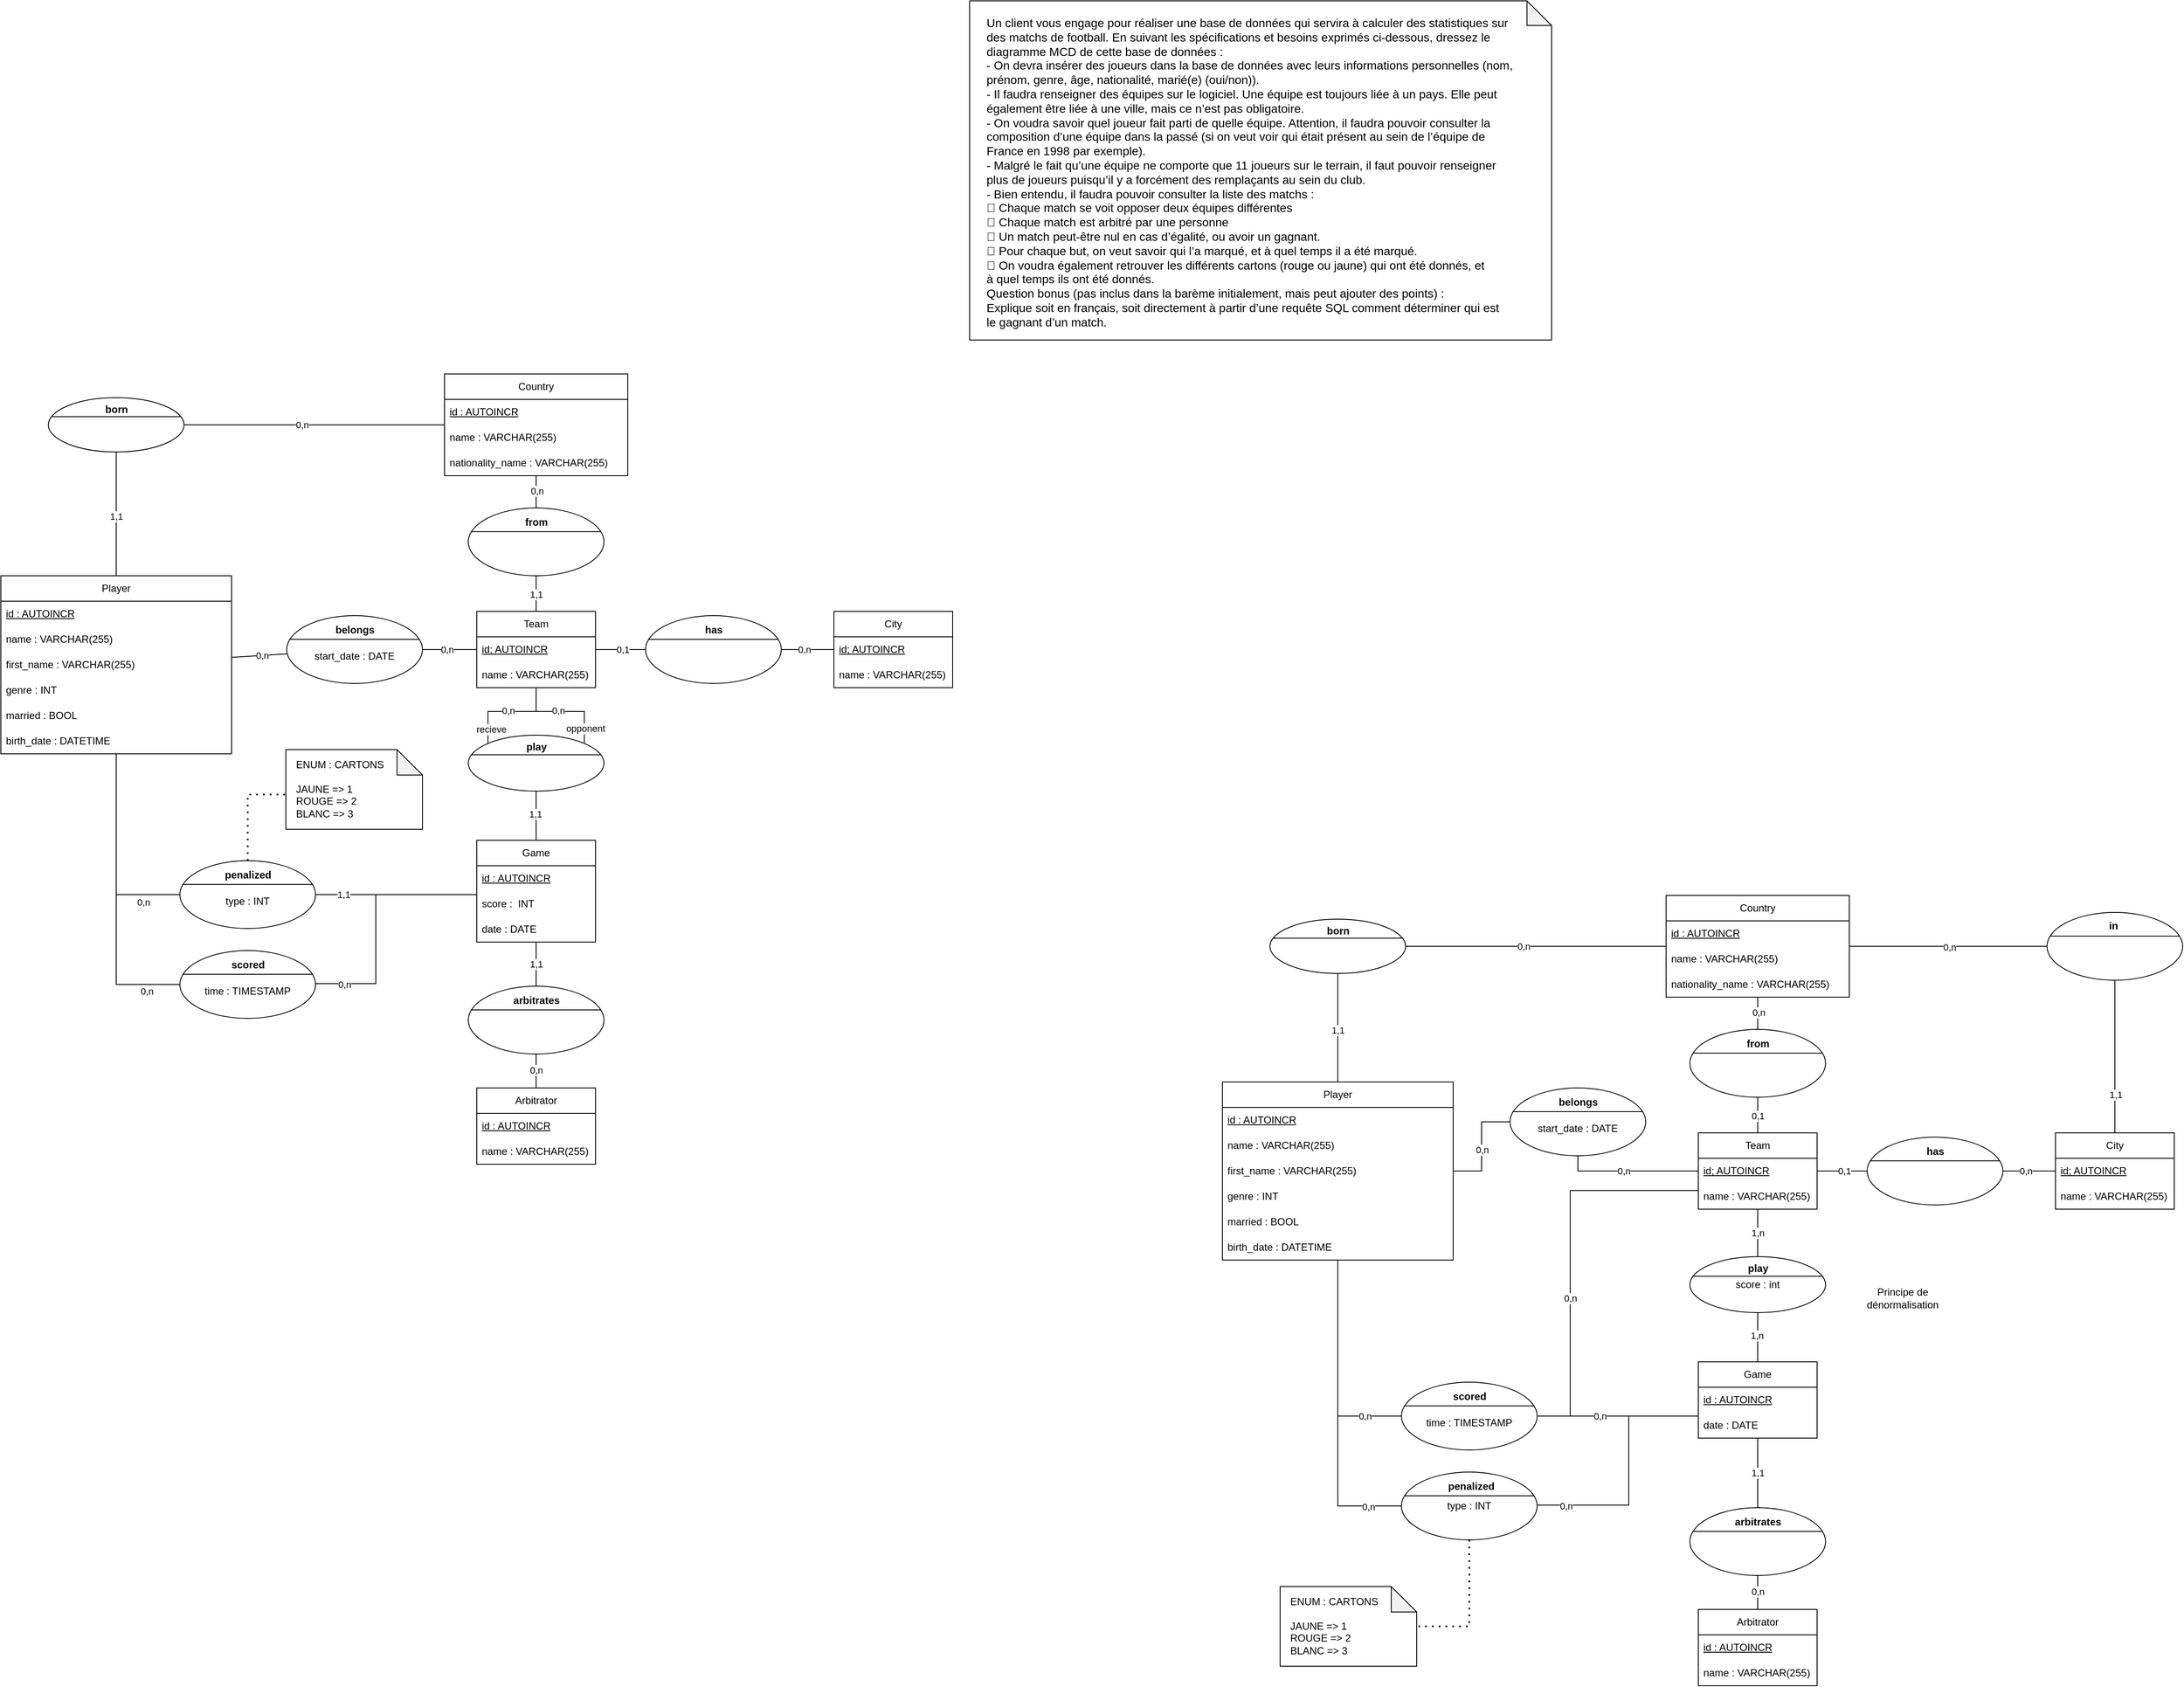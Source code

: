 <mxfile version="23.1.7" type="github">
  <diagram name="Page-1" id="UKLv3boV3TVgQGzxHPeJ">
    <mxGraphModel dx="1393" dy="2183" grid="0" gridSize="10" guides="1" tooltips="1" connect="1" arrows="1" fold="1" page="0" pageScale="1" pageWidth="850" pageHeight="1100" math="0" shadow="0">
      <root>
        <mxCell id="0" />
        <mxCell id="1" parent="0" />
        <mxCell id="VcvPzuCNeLOe_9MtLZWD-4" value="Player" style="swimlane;fontStyle=0;childLayout=stackLayout;horizontal=1;startSize=30;horizontalStack=0;resizeParent=1;resizeParentMax=0;resizeLast=0;collapsible=1;marginBottom=0;whiteSpace=wrap;html=1;" vertex="1" parent="1">
          <mxGeometry x="444" y="-177" width="272" height="210" as="geometry" />
        </mxCell>
        <mxCell id="VcvPzuCNeLOe_9MtLZWD-5" value="&lt;u&gt;id : AUTOINCR&lt;/u&gt;" style="text;strokeColor=none;fillColor=none;align=left;verticalAlign=middle;spacingLeft=4;spacingRight=4;overflow=hidden;points=[[0,0.5],[1,0.5]];portConstraint=eastwest;rotatable=0;whiteSpace=wrap;html=1;" vertex="1" parent="VcvPzuCNeLOe_9MtLZWD-4">
          <mxGeometry y="30" width="272" height="30" as="geometry" />
        </mxCell>
        <mxCell id="VcvPzuCNeLOe_9MtLZWD-7" value="name : VARCHAR(255)" style="text;strokeColor=none;fillColor=none;align=left;verticalAlign=middle;spacingLeft=4;spacingRight=4;overflow=hidden;points=[[0,0.5],[1,0.5]];portConstraint=eastwest;rotatable=0;whiteSpace=wrap;html=1;" vertex="1" parent="VcvPzuCNeLOe_9MtLZWD-4">
          <mxGeometry y="60" width="272" height="30" as="geometry" />
        </mxCell>
        <mxCell id="VcvPzuCNeLOe_9MtLZWD-8" value="first_name : VARCHAR(255)" style="text;strokeColor=none;fillColor=none;align=left;verticalAlign=middle;spacingLeft=4;spacingRight=4;overflow=hidden;points=[[0,0.5],[1,0.5]];portConstraint=eastwest;rotatable=0;whiteSpace=wrap;html=1;" vertex="1" parent="VcvPzuCNeLOe_9MtLZWD-4">
          <mxGeometry y="90" width="272" height="30" as="geometry" />
        </mxCell>
        <mxCell id="VcvPzuCNeLOe_9MtLZWD-9" value="genre : INT" style="text;strokeColor=none;fillColor=none;align=left;verticalAlign=middle;spacingLeft=4;spacingRight=4;overflow=hidden;points=[[0,0.5],[1,0.5]];portConstraint=eastwest;rotatable=0;whiteSpace=wrap;html=1;" vertex="1" parent="VcvPzuCNeLOe_9MtLZWD-4">
          <mxGeometry y="120" width="272" height="30" as="geometry" />
        </mxCell>
        <mxCell id="VcvPzuCNeLOe_9MtLZWD-18" value="married : BOOL" style="text;strokeColor=none;fillColor=none;align=left;verticalAlign=middle;spacingLeft=4;spacingRight=4;overflow=hidden;points=[[0,0.5],[1,0.5]];portConstraint=eastwest;rotatable=0;whiteSpace=wrap;html=1;" vertex="1" parent="VcvPzuCNeLOe_9MtLZWD-4">
          <mxGeometry y="150" width="272" height="30" as="geometry" />
        </mxCell>
        <mxCell id="VcvPzuCNeLOe_9MtLZWD-124" value="birth_date : DATETIME" style="text;strokeColor=none;fillColor=none;align=left;verticalAlign=middle;spacingLeft=4;spacingRight=4;overflow=hidden;points=[[0,0.5],[1,0.5]];portConstraint=eastwest;rotatable=0;whiteSpace=wrap;html=1;" vertex="1" parent="VcvPzuCNeLOe_9MtLZWD-4">
          <mxGeometry y="180" width="272" height="30" as="geometry" />
        </mxCell>
        <mxCell id="VcvPzuCNeLOe_9MtLZWD-19" value="Country" style="swimlane;fontStyle=0;childLayout=stackLayout;horizontal=1;startSize=30;horizontalStack=0;resizeParent=1;resizeParentMax=0;resizeLast=0;collapsible=1;marginBottom=0;whiteSpace=wrap;html=1;" vertex="1" parent="1">
          <mxGeometry x="967" y="-415" width="216" height="120" as="geometry" />
        </mxCell>
        <mxCell id="VcvPzuCNeLOe_9MtLZWD-20" value="&lt;u&gt;id : AUTOINCR&lt;/u&gt;" style="text;strokeColor=none;fillColor=none;align=left;verticalAlign=middle;spacingLeft=4;spacingRight=4;overflow=hidden;points=[[0,0.5],[1,0.5]];portConstraint=eastwest;rotatable=0;whiteSpace=wrap;html=1;" vertex="1" parent="VcvPzuCNeLOe_9MtLZWD-19">
          <mxGeometry y="30" width="216" height="30" as="geometry" />
        </mxCell>
        <mxCell id="VcvPzuCNeLOe_9MtLZWD-21" value="name : VARCHAR(255)" style="text;strokeColor=none;fillColor=none;align=left;verticalAlign=middle;spacingLeft=4;spacingRight=4;overflow=hidden;points=[[0,0.5],[1,0.5]];portConstraint=eastwest;rotatable=0;whiteSpace=wrap;html=1;" vertex="1" parent="VcvPzuCNeLOe_9MtLZWD-19">
          <mxGeometry y="60" width="216" height="30" as="geometry" />
        </mxCell>
        <mxCell id="VcvPzuCNeLOe_9MtLZWD-23" value="nationality_name : VARCHAR(255)" style="text;strokeColor=none;fillColor=none;align=left;verticalAlign=middle;spacingLeft=4;spacingRight=4;overflow=hidden;points=[[0,0.5],[1,0.5]];portConstraint=eastwest;rotatable=0;whiteSpace=wrap;html=1;" vertex="1" parent="VcvPzuCNeLOe_9MtLZWD-19">
          <mxGeometry y="90" width="216" height="30" as="geometry" />
        </mxCell>
        <mxCell id="VcvPzuCNeLOe_9MtLZWD-24" value="Team" style="swimlane;fontStyle=0;childLayout=stackLayout;horizontal=1;startSize=30;horizontalStack=0;resizeParent=1;resizeParentMax=0;resizeLast=0;collapsible=1;marginBottom=0;whiteSpace=wrap;html=1;" vertex="1" parent="1">
          <mxGeometry x="1005" y="-135" width="140" height="90" as="geometry" />
        </mxCell>
        <mxCell id="VcvPzuCNeLOe_9MtLZWD-25" value="&lt;u&gt;id; AUTOINCR&lt;/u&gt;" style="text;strokeColor=none;fillColor=none;align=left;verticalAlign=middle;spacingLeft=4;spacingRight=4;overflow=hidden;points=[[0,0.5],[1,0.5]];portConstraint=eastwest;rotatable=0;whiteSpace=wrap;html=1;" vertex="1" parent="VcvPzuCNeLOe_9MtLZWD-24">
          <mxGeometry y="30" width="140" height="30" as="geometry" />
        </mxCell>
        <mxCell id="VcvPzuCNeLOe_9MtLZWD-26" value="name : VARCHAR(255)" style="text;strokeColor=none;fillColor=none;align=left;verticalAlign=middle;spacingLeft=4;spacingRight=4;overflow=hidden;points=[[0,0.5],[1,0.5]];portConstraint=eastwest;rotatable=0;whiteSpace=wrap;html=1;" vertex="1" parent="VcvPzuCNeLOe_9MtLZWD-24">
          <mxGeometry y="60" width="140" height="30" as="geometry" />
        </mxCell>
        <mxCell id="VcvPzuCNeLOe_9MtLZWD-28" value="City" style="swimlane;fontStyle=0;childLayout=stackLayout;horizontal=1;startSize=30;horizontalStack=0;resizeParent=1;resizeParentMax=0;resizeLast=0;collapsible=1;marginBottom=0;whiteSpace=wrap;html=1;" vertex="1" parent="1">
          <mxGeometry x="1426" y="-135" width="140" height="90" as="geometry" />
        </mxCell>
        <mxCell id="VcvPzuCNeLOe_9MtLZWD-29" value="&lt;u&gt;id; AUTOINCR&lt;/u&gt;" style="text;strokeColor=none;fillColor=none;align=left;verticalAlign=middle;spacingLeft=4;spacingRight=4;overflow=hidden;points=[[0,0.5],[1,0.5]];portConstraint=eastwest;rotatable=0;whiteSpace=wrap;html=1;" vertex="1" parent="VcvPzuCNeLOe_9MtLZWD-28">
          <mxGeometry y="30" width="140" height="30" as="geometry" />
        </mxCell>
        <mxCell id="VcvPzuCNeLOe_9MtLZWD-30" value="name : VARCHAR(255)" style="text;strokeColor=none;fillColor=none;align=left;verticalAlign=middle;spacingLeft=4;spacingRight=4;overflow=hidden;points=[[0,0.5],[1,0.5]];portConstraint=eastwest;rotatable=0;whiteSpace=wrap;html=1;" vertex="1" parent="VcvPzuCNeLOe_9MtLZWD-28">
          <mxGeometry y="60" width="140" height="30" as="geometry" />
        </mxCell>
        <mxCell id="VcvPzuCNeLOe_9MtLZWD-31" value="Game" style="swimlane;fontStyle=0;childLayout=stackLayout;horizontal=1;startSize=30;horizontalStack=0;resizeParent=1;resizeParentMax=0;resizeLast=0;collapsible=1;marginBottom=0;whiteSpace=wrap;html=1;" vertex="1" parent="1">
          <mxGeometry x="1005" y="135" width="140" height="120" as="geometry" />
        </mxCell>
        <mxCell id="VcvPzuCNeLOe_9MtLZWD-32" value="&lt;u&gt;id : AUTOINCR&lt;/u&gt;" style="text;strokeColor=none;fillColor=none;align=left;verticalAlign=middle;spacingLeft=4;spacingRight=4;overflow=hidden;points=[[0,0.5],[1,0.5]];portConstraint=eastwest;rotatable=0;whiteSpace=wrap;html=1;" vertex="1" parent="VcvPzuCNeLOe_9MtLZWD-31">
          <mxGeometry y="30" width="140" height="30" as="geometry" />
        </mxCell>
        <mxCell id="VcvPzuCNeLOe_9MtLZWD-33" value="score :&amp;nbsp; INT" style="text;strokeColor=none;fillColor=none;align=left;verticalAlign=middle;spacingLeft=4;spacingRight=4;overflow=hidden;points=[[0,0.5],[1,0.5]];portConstraint=eastwest;rotatable=0;whiteSpace=wrap;html=1;" vertex="1" parent="VcvPzuCNeLOe_9MtLZWD-31">
          <mxGeometry y="60" width="140" height="30" as="geometry" />
        </mxCell>
        <mxCell id="VcvPzuCNeLOe_9MtLZWD-111" value="date : DATE" style="text;strokeColor=none;fillColor=none;align=left;verticalAlign=middle;spacingLeft=4;spacingRight=4;overflow=hidden;points=[[0,0.5],[1,0.5]];portConstraint=eastwest;rotatable=0;whiteSpace=wrap;html=1;" vertex="1" parent="VcvPzuCNeLOe_9MtLZWD-31">
          <mxGeometry y="90" width="140" height="30" as="geometry" />
        </mxCell>
        <mxCell id="VcvPzuCNeLOe_9MtLZWD-35" value="Arbitrator" style="swimlane;fontStyle=0;childLayout=stackLayout;horizontal=1;startSize=30;horizontalStack=0;resizeParent=1;resizeParentMax=0;resizeLast=0;collapsible=1;marginBottom=0;whiteSpace=wrap;html=1;" vertex="1" parent="1">
          <mxGeometry x="1005" y="427" width="140" height="90" as="geometry" />
        </mxCell>
        <mxCell id="VcvPzuCNeLOe_9MtLZWD-36" value="&lt;u&gt;id : AUTOINCR&lt;/u&gt;" style="text;strokeColor=none;fillColor=none;align=left;verticalAlign=middle;spacingLeft=4;spacingRight=4;overflow=hidden;points=[[0,0.5],[1,0.5]];portConstraint=eastwest;rotatable=0;whiteSpace=wrap;html=1;" vertex="1" parent="VcvPzuCNeLOe_9MtLZWD-35">
          <mxGeometry y="30" width="140" height="30" as="geometry" />
        </mxCell>
        <mxCell id="VcvPzuCNeLOe_9MtLZWD-37" value="name : VARCHAR(255)" style="text;strokeColor=none;fillColor=none;align=left;verticalAlign=middle;spacingLeft=4;spacingRight=4;overflow=hidden;points=[[0,0.5],[1,0.5]];portConstraint=eastwest;rotatable=0;whiteSpace=wrap;html=1;" vertex="1" parent="VcvPzuCNeLOe_9MtLZWD-35">
          <mxGeometry y="60" width="140" height="30" as="geometry" />
        </mxCell>
        <mxCell id="VcvPzuCNeLOe_9MtLZWD-40" value="&lt;br&gt;type : INT" style="html=1;shape=mxgraph.sysml.useCaseExtPt;whiteSpace=wrap;align=center;" vertex="1" parent="1">
          <mxGeometry x="655" y="159" width="160" height="80" as="geometry" />
        </mxCell>
        <mxCell id="VcvPzuCNeLOe_9MtLZWD-41" value="penalized" style="resizable=0;html=1;verticalAlign=middle;align=center;labelBackgroundColor=none;fontStyle=1;" connectable="0" vertex="1" parent="VcvPzuCNeLOe_9MtLZWD-40">
          <mxGeometry x="80" y="17" as="geometry" />
        </mxCell>
        <mxCell id="VcvPzuCNeLOe_9MtLZWD-42" value="" style="html=1;shape=mxgraph.sysml.useCaseExtPt;whiteSpace=wrap;align=center;" vertex="1" parent="1">
          <mxGeometry x="500" y="-387" width="160" height="64" as="geometry" />
        </mxCell>
        <mxCell id="VcvPzuCNeLOe_9MtLZWD-43" value="born" style="resizable=0;html=1;verticalAlign=middle;align=center;labelBackgroundColor=none;fontStyle=1;" connectable="0" vertex="1" parent="VcvPzuCNeLOe_9MtLZWD-42">
          <mxGeometry x="80" y="13.6" as="geometry" />
        </mxCell>
        <mxCell id="VcvPzuCNeLOe_9MtLZWD-44" value="" style="endArrow=none;html=1;rounded=0;" edge="1" parent="1" source="VcvPzuCNeLOe_9MtLZWD-4" target="VcvPzuCNeLOe_9MtLZWD-42">
          <mxGeometry width="50" height="50" relative="1" as="geometry">
            <mxPoint x="546" y="-234" as="sourcePoint" />
            <mxPoint x="596" y="-284" as="targetPoint" />
          </mxGeometry>
        </mxCell>
        <mxCell id="VcvPzuCNeLOe_9MtLZWD-46" value="1,1" style="edgeLabel;html=1;align=center;verticalAlign=middle;resizable=0;points=[];" vertex="1" connectable="0" parent="VcvPzuCNeLOe_9MtLZWD-44">
          <mxGeometry x="-0.038" relative="1" as="geometry">
            <mxPoint as="offset" />
          </mxGeometry>
        </mxCell>
        <mxCell id="VcvPzuCNeLOe_9MtLZWD-45" value="" style="endArrow=none;html=1;rounded=0;" edge="1" parent="1" source="VcvPzuCNeLOe_9MtLZWD-42" target="VcvPzuCNeLOe_9MtLZWD-19">
          <mxGeometry width="50" height="50" relative="1" as="geometry">
            <mxPoint x="702" y="-300" as="sourcePoint" />
            <mxPoint x="907" y="-355" as="targetPoint" />
          </mxGeometry>
        </mxCell>
        <mxCell id="VcvPzuCNeLOe_9MtLZWD-47" value="0,n" style="edgeLabel;html=1;align=center;verticalAlign=middle;resizable=0;points=[];" vertex="1" connectable="0" parent="VcvPzuCNeLOe_9MtLZWD-45">
          <mxGeometry x="-0.098" relative="1" as="geometry">
            <mxPoint as="offset" />
          </mxGeometry>
        </mxCell>
        <mxCell id="VcvPzuCNeLOe_9MtLZWD-48" value="" style="endArrow=none;html=1;rounded=0;" edge="1" parent="1" source="VcvPzuCNeLOe_9MtLZWD-49" target="VcvPzuCNeLOe_9MtLZWD-4">
          <mxGeometry width="50" height="50" relative="1" as="geometry">
            <mxPoint x="844" y="-193" as="sourcePoint" />
            <mxPoint x="894" y="-243" as="targetPoint" />
          </mxGeometry>
        </mxCell>
        <mxCell id="VcvPzuCNeLOe_9MtLZWD-52" value="0,n" style="edgeLabel;html=1;align=center;verticalAlign=middle;resizable=0;points=[];" vertex="1" connectable="0" parent="VcvPzuCNeLOe_9MtLZWD-48">
          <mxGeometry x="-0.092" y="1" relative="1" as="geometry">
            <mxPoint y="-1" as="offset" />
          </mxGeometry>
        </mxCell>
        <mxCell id="VcvPzuCNeLOe_9MtLZWD-49" value="&lt;br&gt;start_date : DATE" style="html=1;shape=mxgraph.sysml.useCaseExtPt;whiteSpace=wrap;align=center;" vertex="1" parent="1">
          <mxGeometry x="781" y="-130" width="160" height="80" as="geometry" />
        </mxCell>
        <mxCell id="VcvPzuCNeLOe_9MtLZWD-50" value="belongs" style="resizable=0;html=1;verticalAlign=middle;align=center;labelBackgroundColor=none;fontStyle=1;" connectable="0" vertex="1" parent="VcvPzuCNeLOe_9MtLZWD-49">
          <mxGeometry x="80" y="17" as="geometry" />
        </mxCell>
        <mxCell id="VcvPzuCNeLOe_9MtLZWD-51" value="" style="endArrow=none;html=1;rounded=0;" edge="1" parent="1" source="VcvPzuCNeLOe_9MtLZWD-25" target="VcvPzuCNeLOe_9MtLZWD-49">
          <mxGeometry width="50" height="50" relative="1" as="geometry">
            <mxPoint x="864" y="26" as="sourcePoint" />
            <mxPoint x="914" y="-24" as="targetPoint" />
          </mxGeometry>
        </mxCell>
        <mxCell id="VcvPzuCNeLOe_9MtLZWD-53" value="0,n" style="edgeLabel;html=1;align=center;verticalAlign=middle;resizable=0;points=[];" vertex="1" connectable="0" parent="VcvPzuCNeLOe_9MtLZWD-51">
          <mxGeometry x="0.098" y="-2" relative="1" as="geometry">
            <mxPoint y="2" as="offset" />
          </mxGeometry>
        </mxCell>
        <mxCell id="VcvPzuCNeLOe_9MtLZWD-54" value="&lt;div&gt;&lt;br/&gt;&lt;/div&gt;" style="html=1;shape=mxgraph.sysml.useCaseExtPt;whiteSpace=wrap;align=center;" vertex="1" parent="1">
          <mxGeometry x="995" y="-257" width="160" height="80" as="geometry" />
        </mxCell>
        <mxCell id="VcvPzuCNeLOe_9MtLZWD-55" value="from" style="resizable=0;html=1;verticalAlign=middle;align=center;labelBackgroundColor=none;fontStyle=1;" connectable="0" vertex="1" parent="VcvPzuCNeLOe_9MtLZWD-54">
          <mxGeometry x="80" y="17" as="geometry" />
        </mxCell>
        <mxCell id="VcvPzuCNeLOe_9MtLZWD-56" value="" style="endArrow=none;html=1;rounded=0;" edge="1" parent="1" source="VcvPzuCNeLOe_9MtLZWD-54" target="VcvPzuCNeLOe_9MtLZWD-19">
          <mxGeometry width="50" height="50" relative="1" as="geometry">
            <mxPoint x="851" y="-212" as="sourcePoint" />
            <mxPoint x="901" y="-262" as="targetPoint" />
          </mxGeometry>
        </mxCell>
        <mxCell id="VcvPzuCNeLOe_9MtLZWD-57" value="0,n" style="edgeLabel;html=1;align=center;verticalAlign=middle;resizable=0;points=[];" vertex="1" connectable="0" parent="VcvPzuCNeLOe_9MtLZWD-56">
          <mxGeometry x="0.085" y="-1" relative="1" as="geometry">
            <mxPoint as="offset" />
          </mxGeometry>
        </mxCell>
        <mxCell id="VcvPzuCNeLOe_9MtLZWD-58" value="" style="endArrow=none;html=1;rounded=0;" edge="1" parent="1" source="VcvPzuCNeLOe_9MtLZWD-24" target="VcvPzuCNeLOe_9MtLZWD-54">
          <mxGeometry width="50" height="50" relative="1" as="geometry">
            <mxPoint x="895" y="-157" as="sourcePoint" />
            <mxPoint x="945" y="-207" as="targetPoint" />
          </mxGeometry>
        </mxCell>
        <mxCell id="VcvPzuCNeLOe_9MtLZWD-59" value="1,1" style="edgeLabel;html=1;align=center;verticalAlign=middle;resizable=0;points=[];" vertex="1" connectable="0" parent="VcvPzuCNeLOe_9MtLZWD-58">
          <mxGeometry x="-0.016" relative="1" as="geometry">
            <mxPoint as="offset" />
          </mxGeometry>
        </mxCell>
        <mxCell id="VcvPzuCNeLOe_9MtLZWD-60" value="" style="endArrow=none;html=1;rounded=0;" edge="1" parent="1" source="VcvPzuCNeLOe_9MtLZWD-24" target="VcvPzuCNeLOe_9MtLZWD-62">
          <mxGeometry width="50" height="50" relative="1" as="geometry">
            <mxPoint x="1196" y="-76" as="sourcePoint" />
            <mxPoint x="1232" y="-90" as="targetPoint" />
          </mxGeometry>
        </mxCell>
        <mxCell id="VcvPzuCNeLOe_9MtLZWD-61" value="0,1" style="edgeLabel;html=1;align=center;verticalAlign=middle;resizable=0;points=[];" vertex="1" connectable="0" parent="VcvPzuCNeLOe_9MtLZWD-60">
          <mxGeometry x="0.067" relative="1" as="geometry">
            <mxPoint as="offset" />
          </mxGeometry>
        </mxCell>
        <mxCell id="VcvPzuCNeLOe_9MtLZWD-62" value="&lt;div&gt;&lt;br/&gt;&lt;/div&gt;" style="html=1;shape=mxgraph.sysml.useCaseExtPt;whiteSpace=wrap;align=center;" vertex="1" parent="1">
          <mxGeometry x="1204" y="-130" width="160" height="80" as="geometry" />
        </mxCell>
        <mxCell id="VcvPzuCNeLOe_9MtLZWD-63" value="has" style="resizable=0;html=1;verticalAlign=middle;align=center;labelBackgroundColor=none;fontStyle=1;" connectable="0" vertex="1" parent="VcvPzuCNeLOe_9MtLZWD-62">
          <mxGeometry x="80" y="17" as="geometry" />
        </mxCell>
        <mxCell id="VcvPzuCNeLOe_9MtLZWD-64" value="" style="endArrow=none;html=1;rounded=0;" edge="1" parent="1" source="VcvPzuCNeLOe_9MtLZWD-28" target="VcvPzuCNeLOe_9MtLZWD-62">
          <mxGeometry width="50" height="50" relative="1" as="geometry">
            <mxPoint x="1484" y="48" as="sourcePoint" />
            <mxPoint x="1534" y="-2" as="targetPoint" />
          </mxGeometry>
        </mxCell>
        <mxCell id="VcvPzuCNeLOe_9MtLZWD-65" value="0,n" style="edgeLabel;html=1;align=center;verticalAlign=middle;resizable=0;points=[];" vertex="1" connectable="0" parent="VcvPzuCNeLOe_9MtLZWD-64">
          <mxGeometry x="-0.131" y="1" relative="1" as="geometry">
            <mxPoint x="-8" y="-1" as="offset" />
          </mxGeometry>
        </mxCell>
        <mxCell id="VcvPzuCNeLOe_9MtLZWD-66" value="" style="html=1;shape=mxgraph.sysml.useCaseExtPt;whiteSpace=wrap;align=center;" vertex="1" parent="1">
          <mxGeometry x="995" y="11" width="160" height="66" as="geometry" />
        </mxCell>
        <mxCell id="VcvPzuCNeLOe_9MtLZWD-67" value="play" style="resizable=0;html=1;verticalAlign=middle;align=center;labelBackgroundColor=none;fontStyle=1;" connectable="0" vertex="1" parent="VcvPzuCNeLOe_9MtLZWD-66">
          <mxGeometry x="80" y="14.025" as="geometry" />
        </mxCell>
        <mxCell id="VcvPzuCNeLOe_9MtLZWD-88" value="" style="endArrow=none;html=1;rounded=0;" edge="1" parent="1" source="VcvPzuCNeLOe_9MtLZWD-31" target="VcvPzuCNeLOe_9MtLZWD-66">
          <mxGeometry width="50" height="50" relative="1" as="geometry">
            <mxPoint x="1018" y="196" as="sourcePoint" />
            <mxPoint x="1068" y="146" as="targetPoint" />
          </mxGeometry>
        </mxCell>
        <mxCell id="VcvPzuCNeLOe_9MtLZWD-89" value="1,1" style="edgeLabel;html=1;align=center;verticalAlign=middle;resizable=0;points=[];" vertex="1" connectable="0" parent="VcvPzuCNeLOe_9MtLZWD-88">
          <mxGeometry x="0.085" y="1" relative="1" as="geometry">
            <mxPoint as="offset" />
          </mxGeometry>
        </mxCell>
        <mxCell id="VcvPzuCNeLOe_9MtLZWD-90" value="" style="endArrow=none;html=1;rounded=0;exitX=0.145;exitY=0.145;exitDx=0;exitDy=0;exitPerimeter=0;edgeStyle=orthogonalEdgeStyle;" edge="1" parent="1" source="VcvPzuCNeLOe_9MtLZWD-66" target="VcvPzuCNeLOe_9MtLZWD-24">
          <mxGeometry width="50" height="50" relative="1" as="geometry">
            <mxPoint x="932" y="48" as="sourcePoint" />
            <mxPoint x="982" y="-2" as="targetPoint" />
          </mxGeometry>
        </mxCell>
        <mxCell id="VcvPzuCNeLOe_9MtLZWD-92" value="0,n" style="edgeLabel;html=1;align=center;verticalAlign=middle;resizable=0;points=[];" vertex="1" connectable="0" parent="VcvPzuCNeLOe_9MtLZWD-90">
          <mxGeometry x="-0.107" relative="1" as="geometry">
            <mxPoint x="7" y="-1" as="offset" />
          </mxGeometry>
        </mxCell>
        <mxCell id="VcvPzuCNeLOe_9MtLZWD-91" value="" style="endArrow=none;html=1;rounded=0;entryX=0.855;entryY=0.145;entryDx=0;entryDy=0;entryPerimeter=0;edgeStyle=orthogonalEdgeStyle;" edge="1" parent="1" source="VcvPzuCNeLOe_9MtLZWD-24" target="VcvPzuCNeLOe_9MtLZWD-66">
          <mxGeometry width="50" height="50" relative="1" as="geometry">
            <mxPoint x="1225" y="66" as="sourcePoint" />
            <mxPoint x="1275" y="16" as="targetPoint" />
          </mxGeometry>
        </mxCell>
        <mxCell id="VcvPzuCNeLOe_9MtLZWD-93" value="0,n" style="edgeLabel;html=1;align=center;verticalAlign=middle;resizable=0;points=[];" vertex="1" connectable="0" parent="VcvPzuCNeLOe_9MtLZWD-91">
          <mxGeometry x="0.289" relative="1" as="geometry">
            <mxPoint x="-25" y="-1" as="offset" />
          </mxGeometry>
        </mxCell>
        <mxCell id="VcvPzuCNeLOe_9MtLZWD-95" value="opponent" style="edgeLabel;html=1;align=center;verticalAlign=middle;resizable=0;points=[];" vertex="1" connectable="0" parent="VcvPzuCNeLOe_9MtLZWD-91">
          <mxGeometry x="-0.245" relative="1" as="geometry">
            <mxPoint x="40" y="20" as="offset" />
          </mxGeometry>
        </mxCell>
        <mxCell id="VcvPzuCNeLOe_9MtLZWD-110" value="recieve" style="edgeLabel;html=1;align=center;verticalAlign=middle;resizable=0;points=[];" vertex="1" connectable="0" parent="VcvPzuCNeLOe_9MtLZWD-91">
          <mxGeometry x="-0.245" relative="1" as="geometry">
            <mxPoint x="-71" y="21" as="offset" />
          </mxGeometry>
        </mxCell>
        <mxCell id="VcvPzuCNeLOe_9MtLZWD-96" value="" style="html=1;shape=mxgraph.sysml.useCaseExtPt;whiteSpace=wrap;align=center;" vertex="1" parent="1">
          <mxGeometry x="995" y="307" width="160" height="80" as="geometry" />
        </mxCell>
        <mxCell id="VcvPzuCNeLOe_9MtLZWD-97" value="arbitrates" style="resizable=0;html=1;verticalAlign=middle;align=center;labelBackgroundColor=none;fontStyle=1;" connectable="0" vertex="1" parent="VcvPzuCNeLOe_9MtLZWD-96">
          <mxGeometry x="80" y="17" as="geometry" />
        </mxCell>
        <mxCell id="VcvPzuCNeLOe_9MtLZWD-98" value="" style="endArrow=none;html=1;rounded=0;" edge="1" parent="1" source="VcvPzuCNeLOe_9MtLZWD-35" target="VcvPzuCNeLOe_9MtLZWD-96">
          <mxGeometry width="50" height="50" relative="1" as="geometry">
            <mxPoint x="861" y="454" as="sourcePoint" />
            <mxPoint x="911" y="404" as="targetPoint" />
          </mxGeometry>
        </mxCell>
        <mxCell id="VcvPzuCNeLOe_9MtLZWD-99" value="0,n" style="edgeLabel;html=1;align=center;verticalAlign=middle;resizable=0;points=[];" vertex="1" connectable="0" parent="VcvPzuCNeLOe_9MtLZWD-98">
          <mxGeometry x="0.045" relative="1" as="geometry">
            <mxPoint as="offset" />
          </mxGeometry>
        </mxCell>
        <mxCell id="VcvPzuCNeLOe_9MtLZWD-100" value="" style="endArrow=none;html=1;rounded=0;" edge="1" parent="1" source="VcvPzuCNeLOe_9MtLZWD-96" target="VcvPzuCNeLOe_9MtLZWD-31">
          <mxGeometry width="50" height="50" relative="1" as="geometry">
            <mxPoint x="931" y="333" as="sourcePoint" />
            <mxPoint x="981" y="283" as="targetPoint" />
          </mxGeometry>
        </mxCell>
        <mxCell id="VcvPzuCNeLOe_9MtLZWD-101" value="1,1" style="edgeLabel;html=1;align=center;verticalAlign=middle;resizable=0;points=[];" vertex="1" connectable="0" parent="VcvPzuCNeLOe_9MtLZWD-100">
          <mxGeometry x="0.011" relative="1" as="geometry">
            <mxPoint as="offset" />
          </mxGeometry>
        </mxCell>
        <mxCell id="VcvPzuCNeLOe_9MtLZWD-103" value="" style="endArrow=none;html=1;rounded=0;edgeStyle=orthogonalEdgeStyle;" edge="1" parent="1" source="VcvPzuCNeLOe_9MtLZWD-40" target="VcvPzuCNeLOe_9MtLZWD-4">
          <mxGeometry width="50" height="50" relative="1" as="geometry">
            <mxPoint x="430" y="264" as="sourcePoint" />
            <mxPoint x="480" y="214" as="targetPoint" />
            <Array as="points">
              <mxPoint x="580" y="199" />
            </Array>
          </mxGeometry>
        </mxCell>
        <mxCell id="VcvPzuCNeLOe_9MtLZWD-109" value="0,n" style="edgeLabel;html=1;align=center;verticalAlign=middle;resizable=0;points=[];" vertex="1" connectable="0" parent="VcvPzuCNeLOe_9MtLZWD-103">
          <mxGeometry x="-0.035" relative="1" as="geometry">
            <mxPoint x="32" y="50" as="offset" />
          </mxGeometry>
        </mxCell>
        <mxCell id="VcvPzuCNeLOe_9MtLZWD-104" value="ENUM : CARTONS&lt;br&gt;&lt;br&gt;JAUNE =&amp;gt; 1&lt;br&gt;ROUGE =&amp;gt; 2&lt;br&gt;BLANC =&amp;gt; 3" style="shape=note;whiteSpace=wrap;html=1;backgroundOutline=1;darkOpacity=0.05;align=left;verticalAlign=top;labelPosition=center;verticalLabelPosition=middle;spacing=12;spacingTop=-6;" vertex="1" parent="1">
          <mxGeometry x="780" y="28" width="161" height="94" as="geometry" />
        </mxCell>
        <mxCell id="VcvPzuCNeLOe_9MtLZWD-106" value="" style="endArrow=none;html=1;rounded=0;edgeStyle=orthogonalEdgeStyle;" edge="1" parent="1" source="VcvPzuCNeLOe_9MtLZWD-40" target="VcvPzuCNeLOe_9MtLZWD-31">
          <mxGeometry width="50" height="50" relative="1" as="geometry">
            <mxPoint x="801" y="263" as="sourcePoint" />
            <mxPoint x="851" y="213" as="targetPoint" />
            <Array as="points">
              <mxPoint x="959" y="199" />
              <mxPoint x="959" y="199" />
            </Array>
          </mxGeometry>
        </mxCell>
        <mxCell id="VcvPzuCNeLOe_9MtLZWD-107" value="1,1" style="edgeLabel;html=1;align=center;verticalAlign=middle;resizable=0;points=[];" vertex="1" connectable="0" parent="VcvPzuCNeLOe_9MtLZWD-106">
          <mxGeometry x="-0.067" y="1" relative="1" as="geometry">
            <mxPoint x="-56" y="1" as="offset" />
          </mxGeometry>
        </mxCell>
        <mxCell id="VcvPzuCNeLOe_9MtLZWD-112" value="Un client vous engage pour réaliser une base de données qui servira à calculer des statistiques sur&lt;br style=&quot;border-color: var(--border-color); padding: 0px; margin: 0px; font-size: 14px;&quot;&gt;&lt;span style=&quot;font-size: 14px;&quot;&gt;des matchs de football. En suivant les spécifications et besoins exprimés ci-dessous, dressez le&lt;/span&gt;&lt;br style=&quot;border-color: var(--border-color); padding: 0px; margin: 0px; font-size: 14px;&quot;&gt;&lt;span style=&quot;font-size: 14px;&quot;&gt;diagramme MCD de cette base de données :&lt;/span&gt;&lt;br style=&quot;border-color: var(--border-color); padding: 0px; margin: 0px; font-size: 14px;&quot;&gt;&lt;span style=&quot;font-size: 14px;&quot;&gt;- On devra insérer des joueurs dans la base de données avec leurs informations personnelles (nom,&lt;/span&gt;&lt;br style=&quot;border-color: var(--border-color); padding: 0px; margin: 0px; font-size: 14px;&quot;&gt;&lt;span style=&quot;font-size: 14px;&quot;&gt;prénom, genre, âge, nationalité, marié(e) (oui/non)).&lt;/span&gt;&lt;br style=&quot;border-color: var(--border-color); padding: 0px; margin: 0px; font-size: 14px;&quot;&gt;&lt;span style=&quot;font-size: 14px;&quot;&gt;- Il faudra renseigner des équipes sur le logiciel. Une équipe est toujours liée à un pays. Elle peut&lt;/span&gt;&lt;br style=&quot;border-color: var(--border-color); padding: 0px; margin: 0px; font-size: 14px;&quot;&gt;&lt;span style=&quot;font-size: 14px;&quot;&gt;également être liée à une ville, mais ce n’est pas obligatoire.&lt;/span&gt;&lt;br style=&quot;border-color: var(--border-color); padding: 0px; margin: 0px; font-size: 14px;&quot;&gt;&lt;span style=&quot;font-size: 14px;&quot;&gt;- On voudra savoir quel joueur fait parti de quelle équipe. Attention, il faudra pouvoir consulter la&lt;/span&gt;&lt;br style=&quot;border-color: var(--border-color); padding: 0px; margin: 0px; font-size: 14px;&quot;&gt;&lt;span style=&quot;font-size: 14px;&quot;&gt;composition d’une équipe dans la passé (si on veut voir qui était présent au sein de l’équipe de&lt;/span&gt;&lt;br style=&quot;border-color: var(--border-color); padding: 0px; margin: 0px; font-size: 14px;&quot;&gt;&lt;span style=&quot;font-size: 14px;&quot;&gt;France en 1998 par exemple).&lt;/span&gt;&lt;br style=&quot;border-color: var(--border-color); padding: 0px; margin: 0px; font-size: 14px;&quot;&gt;&lt;span style=&quot;font-size: 14px;&quot;&gt;- Malgré le fait qu’une équipe ne comporte que 11 joueurs sur le terrain, il faut pouvoir renseigner&lt;/span&gt;&lt;br style=&quot;border-color: var(--border-color); padding: 0px; margin: 0px; font-size: 14px;&quot;&gt;&lt;span style=&quot;font-size: 14px;&quot;&gt;plus de joueurs puisqu’il y a forcément des remplaçants au sein du club.&lt;/span&gt;&lt;br style=&quot;border-color: var(--border-color); padding: 0px; margin: 0px; font-size: 14px;&quot;&gt;&lt;span style=&quot;font-size: 14px;&quot;&gt;- Bien entendu, il faudra pouvoir consulter la liste des matchs :&lt;/span&gt;&lt;br style=&quot;border-color: var(--border-color); padding: 0px; margin: 0px; font-size: 14px;&quot;&gt;&lt;span style=&quot;font-size: 14px;&quot;&gt; Chaque match se voit opposer deux équipes différentes&lt;/span&gt;&lt;br style=&quot;border-color: var(--border-color); padding: 0px; margin: 0px; font-size: 14px;&quot;&gt;&lt;span style=&quot;font-size: 14px;&quot;&gt; Chaque match est arbitré par une personne&lt;/span&gt;&lt;br style=&quot;border-color: var(--border-color); padding: 0px; margin: 0px; font-size: 14px;&quot;&gt;&lt;span style=&quot;font-size: 14px;&quot;&gt; Un match peut-être nul en cas d’égalité, ou avoir un gagnant.&lt;/span&gt;&lt;br style=&quot;border-color: var(--border-color); padding: 0px; margin: 0px; font-size: 14px;&quot;&gt;&lt;span style=&quot;font-size: 14px;&quot;&gt; Pour chaque but, on veut savoir qui l’a marqué, et à quel temps il a été marqué.&lt;/span&gt;&lt;br style=&quot;border-color: var(--border-color); padding: 0px; margin: 0px; font-size: 14px;&quot;&gt;&lt;span style=&quot;font-size: 14px;&quot;&gt; On voudra également retrouver les différents cartons (rouge ou jaune) qui ont été donnés, et&lt;/span&gt;&lt;br style=&quot;border-color: var(--border-color); padding: 0px; margin: 0px; font-size: 14px;&quot;&gt;&lt;span style=&quot;font-size: 14px;&quot;&gt;à quel temps ils ont été donnés.&lt;/span&gt;&lt;br style=&quot;border-color: var(--border-color); padding: 0px; margin: 0px; font-size: 14px;&quot;&gt;&lt;span style=&quot;font-size: 14px;&quot;&gt;Question bonus (pas inclus dans la barème initialement, mais peut ajouter des points) :&lt;/span&gt;&lt;br style=&quot;border-color: var(--border-color); padding: 0px; margin: 0px; font-size: 14px;&quot;&gt;&lt;span style=&quot;font-size: 14px;&quot;&gt;Explique soit en français, soit directement à partir d’une requête SQL comment déterminer qui est&lt;/span&gt;&lt;br style=&quot;border-color: var(--border-color); padding: 0px; margin: 0px; font-size: 14px;&quot;&gt;&lt;span style=&quot;font-size: 14px;&quot;&gt;le gagnant d’un match.&lt;/span&gt;" style="shape=note;whiteSpace=wrap;html=1;backgroundOutline=1;darkOpacity=0.05;fontSize=14;align=left;verticalAlign=top;spacing=20;spacingTop=-7;size=29;" vertex="1" parent="1">
          <mxGeometry x="1586" y="-855" width="686" height="400" as="geometry" />
        </mxCell>
        <mxCell id="VcvPzuCNeLOe_9MtLZWD-115" value="&lt;br&gt;time : TIMESTAMP" style="html=1;shape=mxgraph.sysml.useCaseExtPt;whiteSpace=wrap;align=center;" vertex="1" parent="1">
          <mxGeometry x="655" y="265" width="160" height="80" as="geometry" />
        </mxCell>
        <mxCell id="VcvPzuCNeLOe_9MtLZWD-116" value="scored" style="resizable=0;html=1;verticalAlign=middle;align=center;labelBackgroundColor=none;fontStyle=1;" connectable="0" vertex="1" parent="VcvPzuCNeLOe_9MtLZWD-115">
          <mxGeometry x="80" y="17" as="geometry" />
        </mxCell>
        <mxCell id="VcvPzuCNeLOe_9MtLZWD-117" value="" style="endArrow=none;html=1;rounded=0;edgeStyle=orthogonalEdgeStyle;" edge="1" parent="1" source="VcvPzuCNeLOe_9MtLZWD-4" target="VcvPzuCNeLOe_9MtLZWD-115">
          <mxGeometry width="50" height="50" relative="1" as="geometry">
            <mxPoint x="280" y="278" as="sourcePoint" />
            <mxPoint x="330" y="228" as="targetPoint" />
            <Array as="points">
              <mxPoint x="580" y="305" />
            </Array>
          </mxGeometry>
        </mxCell>
        <mxCell id="VcvPzuCNeLOe_9MtLZWD-120" value="0,n" style="edgeLabel;html=1;align=center;verticalAlign=middle;resizable=0;points=[];" vertex="1" connectable="0" parent="VcvPzuCNeLOe_9MtLZWD-117">
          <mxGeometry x="0.18" relative="1" as="geometry">
            <mxPoint x="36" y="75" as="offset" />
          </mxGeometry>
        </mxCell>
        <mxCell id="VcvPzuCNeLOe_9MtLZWD-118" value="" style="endArrow=none;html=1;rounded=0;edgeStyle=orthogonalEdgeStyle;" edge="1" parent="1" source="VcvPzuCNeLOe_9MtLZWD-115" target="VcvPzuCNeLOe_9MtLZWD-31">
          <mxGeometry width="50" height="50" relative="1" as="geometry">
            <mxPoint x="879" y="354" as="sourcePoint" />
            <mxPoint x="929" y="304" as="targetPoint" />
            <Array as="points">
              <mxPoint x="886" y="304" />
              <mxPoint x="886" y="199" />
            </Array>
          </mxGeometry>
        </mxCell>
        <mxCell id="VcvPzuCNeLOe_9MtLZWD-119" value="0,n" style="edgeLabel;html=1;align=center;verticalAlign=middle;resizable=0;points=[];" vertex="1" connectable="0" parent="VcvPzuCNeLOe_9MtLZWD-118">
          <mxGeometry x="-0.679" y="1" relative="1" as="geometry">
            <mxPoint x="-14" y="2" as="offset" />
          </mxGeometry>
        </mxCell>
        <mxCell id="VcvPzuCNeLOe_9MtLZWD-123" value="" style="endArrow=none;dashed=1;html=1;dashPattern=1 3;strokeWidth=2;rounded=0;edgeStyle=orthogonalEdgeStyle;" edge="1" parent="1" source="VcvPzuCNeLOe_9MtLZWD-40" target="VcvPzuCNeLOe_9MtLZWD-104">
          <mxGeometry width="50" height="50" relative="1" as="geometry">
            <mxPoint x="651" y="119" as="sourcePoint" />
            <mxPoint x="701" y="69" as="targetPoint" />
            <Array as="points">
              <mxPoint x="735" y="81" />
            </Array>
          </mxGeometry>
        </mxCell>
        <mxCell id="VcvPzuCNeLOe_9MtLZWD-216" value="Player" style="swimlane;fontStyle=0;childLayout=stackLayout;horizontal=1;startSize=30;horizontalStack=0;resizeParent=1;resizeParentMax=0;resizeLast=0;collapsible=1;marginBottom=0;whiteSpace=wrap;html=1;" vertex="1" parent="1">
          <mxGeometry x="1884" y="420" width="272" height="210" as="geometry" />
        </mxCell>
        <mxCell id="VcvPzuCNeLOe_9MtLZWD-217" value="&lt;u&gt;id : AUTOINCR&lt;/u&gt;" style="text;strokeColor=none;fillColor=none;align=left;verticalAlign=middle;spacingLeft=4;spacingRight=4;overflow=hidden;points=[[0,0.5],[1,0.5]];portConstraint=eastwest;rotatable=0;whiteSpace=wrap;html=1;" vertex="1" parent="VcvPzuCNeLOe_9MtLZWD-216">
          <mxGeometry y="30" width="272" height="30" as="geometry" />
        </mxCell>
        <mxCell id="VcvPzuCNeLOe_9MtLZWD-218" value="name : VARCHAR(255)" style="text;strokeColor=none;fillColor=none;align=left;verticalAlign=middle;spacingLeft=4;spacingRight=4;overflow=hidden;points=[[0,0.5],[1,0.5]];portConstraint=eastwest;rotatable=0;whiteSpace=wrap;html=1;" vertex="1" parent="VcvPzuCNeLOe_9MtLZWD-216">
          <mxGeometry y="60" width="272" height="30" as="geometry" />
        </mxCell>
        <mxCell id="VcvPzuCNeLOe_9MtLZWD-219" value="first_name : VARCHAR(255)" style="text;strokeColor=none;fillColor=none;align=left;verticalAlign=middle;spacingLeft=4;spacingRight=4;overflow=hidden;points=[[0,0.5],[1,0.5]];portConstraint=eastwest;rotatable=0;whiteSpace=wrap;html=1;" vertex="1" parent="VcvPzuCNeLOe_9MtLZWD-216">
          <mxGeometry y="90" width="272" height="30" as="geometry" />
        </mxCell>
        <mxCell id="VcvPzuCNeLOe_9MtLZWD-220" value="genre : INT" style="text;strokeColor=none;fillColor=none;align=left;verticalAlign=middle;spacingLeft=4;spacingRight=4;overflow=hidden;points=[[0,0.5],[1,0.5]];portConstraint=eastwest;rotatable=0;whiteSpace=wrap;html=1;" vertex="1" parent="VcvPzuCNeLOe_9MtLZWD-216">
          <mxGeometry y="120" width="272" height="30" as="geometry" />
        </mxCell>
        <mxCell id="VcvPzuCNeLOe_9MtLZWD-221" value="married : BOOL" style="text;strokeColor=none;fillColor=none;align=left;verticalAlign=middle;spacingLeft=4;spacingRight=4;overflow=hidden;points=[[0,0.5],[1,0.5]];portConstraint=eastwest;rotatable=0;whiteSpace=wrap;html=1;" vertex="1" parent="VcvPzuCNeLOe_9MtLZWD-216">
          <mxGeometry y="150" width="272" height="30" as="geometry" />
        </mxCell>
        <mxCell id="VcvPzuCNeLOe_9MtLZWD-222" value="birth_date : DATETIME" style="text;strokeColor=none;fillColor=none;align=left;verticalAlign=middle;spacingLeft=4;spacingRight=4;overflow=hidden;points=[[0,0.5],[1,0.5]];portConstraint=eastwest;rotatable=0;whiteSpace=wrap;html=1;" vertex="1" parent="VcvPzuCNeLOe_9MtLZWD-216">
          <mxGeometry y="180" width="272" height="30" as="geometry" />
        </mxCell>
        <mxCell id="VcvPzuCNeLOe_9MtLZWD-223" value="Country" style="swimlane;fontStyle=0;childLayout=stackLayout;horizontal=1;startSize=30;horizontalStack=0;resizeParent=1;resizeParentMax=0;resizeLast=0;collapsible=1;marginBottom=0;whiteSpace=wrap;html=1;" vertex="1" parent="1">
          <mxGeometry x="2407" y="200" width="216" height="120" as="geometry" />
        </mxCell>
        <mxCell id="VcvPzuCNeLOe_9MtLZWD-224" value="&lt;u&gt;id : AUTOINCR&lt;/u&gt;" style="text;strokeColor=none;fillColor=none;align=left;verticalAlign=middle;spacingLeft=4;spacingRight=4;overflow=hidden;points=[[0,0.5],[1,0.5]];portConstraint=eastwest;rotatable=0;whiteSpace=wrap;html=1;" vertex="1" parent="VcvPzuCNeLOe_9MtLZWD-223">
          <mxGeometry y="30" width="216" height="30" as="geometry" />
        </mxCell>
        <mxCell id="VcvPzuCNeLOe_9MtLZWD-225" value="name : VARCHAR(255)" style="text;strokeColor=none;fillColor=none;align=left;verticalAlign=middle;spacingLeft=4;spacingRight=4;overflow=hidden;points=[[0,0.5],[1,0.5]];portConstraint=eastwest;rotatable=0;whiteSpace=wrap;html=1;" vertex="1" parent="VcvPzuCNeLOe_9MtLZWD-223">
          <mxGeometry y="60" width="216" height="30" as="geometry" />
        </mxCell>
        <mxCell id="VcvPzuCNeLOe_9MtLZWD-226" value="nationality_name : VARCHAR(255)" style="text;strokeColor=none;fillColor=none;align=left;verticalAlign=middle;spacingLeft=4;spacingRight=4;overflow=hidden;points=[[0,0.5],[1,0.5]];portConstraint=eastwest;rotatable=0;whiteSpace=wrap;html=1;" vertex="1" parent="VcvPzuCNeLOe_9MtLZWD-223">
          <mxGeometry y="90" width="216" height="30" as="geometry" />
        </mxCell>
        <mxCell id="VcvPzuCNeLOe_9MtLZWD-227" value="Team" style="swimlane;fontStyle=0;childLayout=stackLayout;horizontal=1;startSize=30;horizontalStack=0;resizeParent=1;resizeParentMax=0;resizeLast=0;collapsible=1;marginBottom=0;whiteSpace=wrap;html=1;" vertex="1" parent="1">
          <mxGeometry x="2445" y="480" width="140" height="90" as="geometry" />
        </mxCell>
        <mxCell id="VcvPzuCNeLOe_9MtLZWD-228" value="&lt;u&gt;id; AUTOINCR&lt;/u&gt;" style="text;strokeColor=none;fillColor=none;align=left;verticalAlign=middle;spacingLeft=4;spacingRight=4;overflow=hidden;points=[[0,0.5],[1,0.5]];portConstraint=eastwest;rotatable=0;whiteSpace=wrap;html=1;" vertex="1" parent="VcvPzuCNeLOe_9MtLZWD-227">
          <mxGeometry y="30" width="140" height="30" as="geometry" />
        </mxCell>
        <mxCell id="VcvPzuCNeLOe_9MtLZWD-229" value="name : VARCHAR(255)" style="text;strokeColor=none;fillColor=none;align=left;verticalAlign=middle;spacingLeft=4;spacingRight=4;overflow=hidden;points=[[0,0.5],[1,0.5]];portConstraint=eastwest;rotatable=0;whiteSpace=wrap;html=1;" vertex="1" parent="VcvPzuCNeLOe_9MtLZWD-227">
          <mxGeometry y="60" width="140" height="30" as="geometry" />
        </mxCell>
        <mxCell id="VcvPzuCNeLOe_9MtLZWD-230" value="City" style="swimlane;fontStyle=0;childLayout=stackLayout;horizontal=1;startSize=30;horizontalStack=0;resizeParent=1;resizeParentMax=0;resizeLast=0;collapsible=1;marginBottom=0;whiteSpace=wrap;html=1;" vertex="1" parent="1">
          <mxGeometry x="2866" y="480" width="140" height="90" as="geometry" />
        </mxCell>
        <mxCell id="VcvPzuCNeLOe_9MtLZWD-231" value="&lt;u&gt;id; AUTOINCR&lt;/u&gt;" style="text;strokeColor=none;fillColor=none;align=left;verticalAlign=middle;spacingLeft=4;spacingRight=4;overflow=hidden;points=[[0,0.5],[1,0.5]];portConstraint=eastwest;rotatable=0;whiteSpace=wrap;html=1;" vertex="1" parent="VcvPzuCNeLOe_9MtLZWD-230">
          <mxGeometry y="30" width="140" height="30" as="geometry" />
        </mxCell>
        <mxCell id="VcvPzuCNeLOe_9MtLZWD-232" value="name : VARCHAR(255)" style="text;strokeColor=none;fillColor=none;align=left;verticalAlign=middle;spacingLeft=4;spacingRight=4;overflow=hidden;points=[[0,0.5],[1,0.5]];portConstraint=eastwest;rotatable=0;whiteSpace=wrap;html=1;" vertex="1" parent="VcvPzuCNeLOe_9MtLZWD-230">
          <mxGeometry y="60" width="140" height="30" as="geometry" />
        </mxCell>
        <mxCell id="VcvPzuCNeLOe_9MtLZWD-233" value="Game" style="swimlane;fontStyle=0;childLayout=stackLayout;horizontal=1;startSize=30;horizontalStack=0;resizeParent=1;resizeParentMax=0;resizeLast=0;collapsible=1;marginBottom=0;whiteSpace=wrap;html=1;" vertex="1" parent="1">
          <mxGeometry x="2445" y="750" width="140" height="90" as="geometry" />
        </mxCell>
        <mxCell id="VcvPzuCNeLOe_9MtLZWD-234" value="&lt;u&gt;id : AUTOINCR&lt;/u&gt;" style="text;strokeColor=none;fillColor=none;align=left;verticalAlign=middle;spacingLeft=4;spacingRight=4;overflow=hidden;points=[[0,0.5],[1,0.5]];portConstraint=eastwest;rotatable=0;whiteSpace=wrap;html=1;" vertex="1" parent="VcvPzuCNeLOe_9MtLZWD-233">
          <mxGeometry y="30" width="140" height="30" as="geometry" />
        </mxCell>
        <mxCell id="VcvPzuCNeLOe_9MtLZWD-236" value="date : DATE" style="text;strokeColor=none;fillColor=none;align=left;verticalAlign=middle;spacingLeft=4;spacingRight=4;overflow=hidden;points=[[0,0.5],[1,0.5]];portConstraint=eastwest;rotatable=0;whiteSpace=wrap;html=1;" vertex="1" parent="VcvPzuCNeLOe_9MtLZWD-233">
          <mxGeometry y="60" width="140" height="30" as="geometry" />
        </mxCell>
        <mxCell id="VcvPzuCNeLOe_9MtLZWD-237" value="Arbitrator" style="swimlane;fontStyle=0;childLayout=stackLayout;horizontal=1;startSize=30;horizontalStack=0;resizeParent=1;resizeParentMax=0;resizeLast=0;collapsible=1;marginBottom=0;whiteSpace=wrap;html=1;" vertex="1" parent="1">
          <mxGeometry x="2445" y="1042" width="140" height="90" as="geometry" />
        </mxCell>
        <mxCell id="VcvPzuCNeLOe_9MtLZWD-238" value="&lt;u&gt;id : AUTOINCR&lt;/u&gt;" style="text;strokeColor=none;fillColor=none;align=left;verticalAlign=middle;spacingLeft=4;spacingRight=4;overflow=hidden;points=[[0,0.5],[1,0.5]];portConstraint=eastwest;rotatable=0;whiteSpace=wrap;html=1;" vertex="1" parent="VcvPzuCNeLOe_9MtLZWD-237">
          <mxGeometry y="30" width="140" height="30" as="geometry" />
        </mxCell>
        <mxCell id="VcvPzuCNeLOe_9MtLZWD-239" value="name : VARCHAR(255)" style="text;strokeColor=none;fillColor=none;align=left;verticalAlign=middle;spacingLeft=4;spacingRight=4;overflow=hidden;points=[[0,0.5],[1,0.5]];portConstraint=eastwest;rotatable=0;whiteSpace=wrap;html=1;" vertex="1" parent="VcvPzuCNeLOe_9MtLZWD-237">
          <mxGeometry y="60" width="140" height="30" as="geometry" />
        </mxCell>
        <mxCell id="VcvPzuCNeLOe_9MtLZWD-240" value="&lt;br&gt;time : TIMESTAMP" style="html=1;shape=mxgraph.sysml.useCaseExtPt;whiteSpace=wrap;align=center;" vertex="1" parent="1">
          <mxGeometry x="2095" y="774" width="160" height="80" as="geometry" />
        </mxCell>
        <mxCell id="VcvPzuCNeLOe_9MtLZWD-241" value="scored" style="resizable=0;html=1;verticalAlign=middle;align=center;labelBackgroundColor=none;fontStyle=1;" connectable="0" vertex="1" parent="VcvPzuCNeLOe_9MtLZWD-240">
          <mxGeometry x="80" y="17" as="geometry" />
        </mxCell>
        <mxCell id="VcvPzuCNeLOe_9MtLZWD-242" value="" style="html=1;shape=mxgraph.sysml.useCaseExtPt;whiteSpace=wrap;align=center;" vertex="1" parent="1">
          <mxGeometry x="1940" y="228" width="160" height="64" as="geometry" />
        </mxCell>
        <mxCell id="VcvPzuCNeLOe_9MtLZWD-243" value="born" style="resizable=0;html=1;verticalAlign=middle;align=center;labelBackgroundColor=none;fontStyle=1;" connectable="0" vertex="1" parent="VcvPzuCNeLOe_9MtLZWD-242">
          <mxGeometry x="80" y="13.6" as="geometry" />
        </mxCell>
        <mxCell id="VcvPzuCNeLOe_9MtLZWD-244" value="" style="endArrow=none;html=1;rounded=0;" edge="1" parent="1" source="VcvPzuCNeLOe_9MtLZWD-216" target="VcvPzuCNeLOe_9MtLZWD-242">
          <mxGeometry width="50" height="50" relative="1" as="geometry">
            <mxPoint x="1986" y="381" as="sourcePoint" />
            <mxPoint x="2036" y="331" as="targetPoint" />
          </mxGeometry>
        </mxCell>
        <mxCell id="VcvPzuCNeLOe_9MtLZWD-245" value="1,1" style="edgeLabel;html=1;align=center;verticalAlign=middle;resizable=0;points=[];" vertex="1" connectable="0" parent="VcvPzuCNeLOe_9MtLZWD-244">
          <mxGeometry x="-0.038" relative="1" as="geometry">
            <mxPoint as="offset" />
          </mxGeometry>
        </mxCell>
        <mxCell id="VcvPzuCNeLOe_9MtLZWD-246" value="" style="endArrow=none;html=1;rounded=0;" edge="1" parent="1" source="VcvPzuCNeLOe_9MtLZWD-242" target="VcvPzuCNeLOe_9MtLZWD-223">
          <mxGeometry width="50" height="50" relative="1" as="geometry">
            <mxPoint x="2142" y="315" as="sourcePoint" />
            <mxPoint x="2347" y="260" as="targetPoint" />
          </mxGeometry>
        </mxCell>
        <mxCell id="VcvPzuCNeLOe_9MtLZWD-247" value="0,n" style="edgeLabel;html=1;align=center;verticalAlign=middle;resizable=0;points=[];" vertex="1" connectable="0" parent="VcvPzuCNeLOe_9MtLZWD-246">
          <mxGeometry x="-0.098" relative="1" as="geometry">
            <mxPoint as="offset" />
          </mxGeometry>
        </mxCell>
        <mxCell id="VcvPzuCNeLOe_9MtLZWD-248" value="" style="endArrow=none;html=1;rounded=0;edgeStyle=orthogonalEdgeStyle;" edge="1" parent="1" source="VcvPzuCNeLOe_9MtLZWD-250" target="VcvPzuCNeLOe_9MtLZWD-216">
          <mxGeometry width="50" height="50" relative="1" as="geometry">
            <mxPoint x="2284" y="422" as="sourcePoint" />
            <mxPoint x="2334" y="372" as="targetPoint" />
          </mxGeometry>
        </mxCell>
        <mxCell id="VcvPzuCNeLOe_9MtLZWD-249" value="0,n" style="edgeLabel;html=1;align=center;verticalAlign=middle;resizable=0;points=[];" vertex="1" connectable="0" parent="VcvPzuCNeLOe_9MtLZWD-248">
          <mxGeometry x="-0.092" y="1" relative="1" as="geometry">
            <mxPoint x="-1" y="9" as="offset" />
          </mxGeometry>
        </mxCell>
        <mxCell id="VcvPzuCNeLOe_9MtLZWD-250" value="&lt;br&gt;start_date : DATE" style="html=1;shape=mxgraph.sysml.useCaseExtPt;whiteSpace=wrap;align=center;" vertex="1" parent="1">
          <mxGeometry x="2223" y="427" width="160" height="80" as="geometry" />
        </mxCell>
        <mxCell id="VcvPzuCNeLOe_9MtLZWD-251" value="belongs" style="resizable=0;html=1;verticalAlign=middle;align=center;labelBackgroundColor=none;fontStyle=1;" connectable="0" vertex="1" parent="VcvPzuCNeLOe_9MtLZWD-250">
          <mxGeometry x="80" y="17" as="geometry" />
        </mxCell>
        <mxCell id="VcvPzuCNeLOe_9MtLZWD-252" value="" style="endArrow=none;html=1;rounded=0;edgeStyle=orthogonalEdgeStyle;" edge="1" parent="1" source="VcvPzuCNeLOe_9MtLZWD-228" target="VcvPzuCNeLOe_9MtLZWD-250">
          <mxGeometry width="50" height="50" relative="1" as="geometry">
            <mxPoint x="2304" y="641" as="sourcePoint" />
            <mxPoint x="2354" y="591" as="targetPoint" />
          </mxGeometry>
        </mxCell>
        <mxCell id="VcvPzuCNeLOe_9MtLZWD-253" value="0,n" style="edgeLabel;html=1;align=center;verticalAlign=middle;resizable=0;points=[];" vertex="1" connectable="0" parent="VcvPzuCNeLOe_9MtLZWD-252">
          <mxGeometry x="0.098" y="-2" relative="1" as="geometry">
            <mxPoint y="2" as="offset" />
          </mxGeometry>
        </mxCell>
        <mxCell id="VcvPzuCNeLOe_9MtLZWD-254" value="&lt;div&gt;&lt;br/&gt;&lt;/div&gt;" style="html=1;shape=mxgraph.sysml.useCaseExtPt;whiteSpace=wrap;align=center;" vertex="1" parent="1">
          <mxGeometry x="2435" y="358" width="160" height="80" as="geometry" />
        </mxCell>
        <mxCell id="VcvPzuCNeLOe_9MtLZWD-255" value="from" style="resizable=0;html=1;verticalAlign=middle;align=center;labelBackgroundColor=none;fontStyle=1;" connectable="0" vertex="1" parent="VcvPzuCNeLOe_9MtLZWD-254">
          <mxGeometry x="80" y="17" as="geometry" />
        </mxCell>
        <mxCell id="VcvPzuCNeLOe_9MtLZWD-256" value="" style="endArrow=none;html=1;rounded=0;" edge="1" parent="1" source="VcvPzuCNeLOe_9MtLZWD-254" target="VcvPzuCNeLOe_9MtLZWD-223">
          <mxGeometry width="50" height="50" relative="1" as="geometry">
            <mxPoint x="2291" y="403" as="sourcePoint" />
            <mxPoint x="2341" y="353" as="targetPoint" />
          </mxGeometry>
        </mxCell>
        <mxCell id="VcvPzuCNeLOe_9MtLZWD-257" value="0,n" style="edgeLabel;html=1;align=center;verticalAlign=middle;resizable=0;points=[];" vertex="1" connectable="0" parent="VcvPzuCNeLOe_9MtLZWD-256">
          <mxGeometry x="0.085" y="-1" relative="1" as="geometry">
            <mxPoint as="offset" />
          </mxGeometry>
        </mxCell>
        <mxCell id="VcvPzuCNeLOe_9MtLZWD-258" value="" style="endArrow=none;html=1;rounded=0;" edge="1" parent="1" source="VcvPzuCNeLOe_9MtLZWD-227" target="VcvPzuCNeLOe_9MtLZWD-254">
          <mxGeometry width="50" height="50" relative="1" as="geometry">
            <mxPoint x="2335" y="458" as="sourcePoint" />
            <mxPoint x="2385" y="408" as="targetPoint" />
          </mxGeometry>
        </mxCell>
        <mxCell id="VcvPzuCNeLOe_9MtLZWD-259" value="0,1" style="edgeLabel;html=1;align=center;verticalAlign=middle;resizable=0;points=[];" vertex="1" connectable="0" parent="VcvPzuCNeLOe_9MtLZWD-258">
          <mxGeometry x="-0.016" relative="1" as="geometry">
            <mxPoint as="offset" />
          </mxGeometry>
        </mxCell>
        <mxCell id="VcvPzuCNeLOe_9MtLZWD-260" value="" style="endArrow=none;html=1;rounded=0;" edge="1" parent="1" source="VcvPzuCNeLOe_9MtLZWD-227" target="VcvPzuCNeLOe_9MtLZWD-262">
          <mxGeometry width="50" height="50" relative="1" as="geometry">
            <mxPoint x="2636" y="539" as="sourcePoint" />
            <mxPoint x="2672" y="525" as="targetPoint" />
          </mxGeometry>
        </mxCell>
        <mxCell id="VcvPzuCNeLOe_9MtLZWD-261" value="0,1" style="edgeLabel;html=1;align=center;verticalAlign=middle;resizable=0;points=[];" vertex="1" connectable="0" parent="VcvPzuCNeLOe_9MtLZWD-260">
          <mxGeometry x="0.067" relative="1" as="geometry">
            <mxPoint as="offset" />
          </mxGeometry>
        </mxCell>
        <mxCell id="VcvPzuCNeLOe_9MtLZWD-262" value="&lt;div&gt;&lt;br/&gt;&lt;/div&gt;" style="html=1;shape=mxgraph.sysml.useCaseExtPt;whiteSpace=wrap;align=center;" vertex="1" parent="1">
          <mxGeometry x="2644" y="485" width="160" height="80" as="geometry" />
        </mxCell>
        <mxCell id="VcvPzuCNeLOe_9MtLZWD-263" value="has" style="resizable=0;html=1;verticalAlign=middle;align=center;labelBackgroundColor=none;fontStyle=1;" connectable="0" vertex="1" parent="VcvPzuCNeLOe_9MtLZWD-262">
          <mxGeometry x="80" y="17" as="geometry" />
        </mxCell>
        <mxCell id="VcvPzuCNeLOe_9MtLZWD-264" value="" style="endArrow=none;html=1;rounded=0;" edge="1" parent="1" source="VcvPzuCNeLOe_9MtLZWD-230" target="VcvPzuCNeLOe_9MtLZWD-262">
          <mxGeometry width="50" height="50" relative="1" as="geometry">
            <mxPoint x="2924" y="663" as="sourcePoint" />
            <mxPoint x="2974" y="613" as="targetPoint" />
          </mxGeometry>
        </mxCell>
        <mxCell id="VcvPzuCNeLOe_9MtLZWD-265" value="0,n" style="edgeLabel;html=1;align=center;verticalAlign=middle;resizable=0;points=[];" vertex="1" connectable="0" parent="VcvPzuCNeLOe_9MtLZWD-264">
          <mxGeometry x="-0.131" y="1" relative="1" as="geometry">
            <mxPoint x="-8" y="-1" as="offset" />
          </mxGeometry>
        </mxCell>
        <mxCell id="VcvPzuCNeLOe_9MtLZWD-266" value="score : int" style="html=1;shape=mxgraph.sysml.useCaseExtPt;whiteSpace=wrap;align=center;" vertex="1" parent="1">
          <mxGeometry x="2435" y="626" width="160" height="66" as="geometry" />
        </mxCell>
        <mxCell id="VcvPzuCNeLOe_9MtLZWD-267" value="play" style="resizable=0;html=1;verticalAlign=middle;align=center;labelBackgroundColor=none;fontStyle=1;" connectable="0" vertex="1" parent="VcvPzuCNeLOe_9MtLZWD-266">
          <mxGeometry x="80" y="14.025" as="geometry" />
        </mxCell>
        <mxCell id="VcvPzuCNeLOe_9MtLZWD-268" value="" style="endArrow=none;html=1;rounded=0;" edge="1" parent="1" source="VcvPzuCNeLOe_9MtLZWD-233" target="VcvPzuCNeLOe_9MtLZWD-266">
          <mxGeometry width="50" height="50" relative="1" as="geometry">
            <mxPoint x="2458" y="811" as="sourcePoint" />
            <mxPoint x="2508" y="761" as="targetPoint" />
          </mxGeometry>
        </mxCell>
        <mxCell id="VcvPzuCNeLOe_9MtLZWD-269" value="1,n" style="edgeLabel;html=1;align=center;verticalAlign=middle;resizable=0;points=[];" vertex="1" connectable="0" parent="VcvPzuCNeLOe_9MtLZWD-268">
          <mxGeometry x="0.085" y="1" relative="1" as="geometry">
            <mxPoint as="offset" />
          </mxGeometry>
        </mxCell>
        <mxCell id="VcvPzuCNeLOe_9MtLZWD-270" value="" style="endArrow=none;html=1;rounded=0;edgeStyle=orthogonalEdgeStyle;" edge="1" parent="1" source="VcvPzuCNeLOe_9MtLZWD-266" target="VcvPzuCNeLOe_9MtLZWD-227">
          <mxGeometry width="50" height="50" relative="1" as="geometry">
            <mxPoint x="2372" y="663" as="sourcePoint" />
            <mxPoint x="2422" y="613" as="targetPoint" />
          </mxGeometry>
        </mxCell>
        <mxCell id="VcvPzuCNeLOe_9MtLZWD-271" value="1,n" style="edgeLabel;html=1;align=center;verticalAlign=middle;resizable=0;points=[];" vertex="1" connectable="0" parent="VcvPzuCNeLOe_9MtLZWD-270">
          <mxGeometry x="-0.107" relative="1" as="geometry">
            <mxPoint y="-3" as="offset" />
          </mxGeometry>
        </mxCell>
        <mxCell id="VcvPzuCNeLOe_9MtLZWD-276" value="" style="html=1;shape=mxgraph.sysml.useCaseExtPt;whiteSpace=wrap;align=center;" vertex="1" parent="1">
          <mxGeometry x="2435" y="922" width="160" height="80" as="geometry" />
        </mxCell>
        <mxCell id="VcvPzuCNeLOe_9MtLZWD-277" value="arbitrates" style="resizable=0;html=1;verticalAlign=middle;align=center;labelBackgroundColor=none;fontStyle=1;" connectable="0" vertex="1" parent="VcvPzuCNeLOe_9MtLZWD-276">
          <mxGeometry x="80" y="17" as="geometry" />
        </mxCell>
        <mxCell id="VcvPzuCNeLOe_9MtLZWD-278" value="" style="endArrow=none;html=1;rounded=0;" edge="1" parent="1" source="VcvPzuCNeLOe_9MtLZWD-237" target="VcvPzuCNeLOe_9MtLZWD-276">
          <mxGeometry width="50" height="50" relative="1" as="geometry">
            <mxPoint x="2301" y="1069" as="sourcePoint" />
            <mxPoint x="2351" y="1019" as="targetPoint" />
          </mxGeometry>
        </mxCell>
        <mxCell id="VcvPzuCNeLOe_9MtLZWD-279" value="0,n" style="edgeLabel;html=1;align=center;verticalAlign=middle;resizable=0;points=[];" vertex="1" connectable="0" parent="VcvPzuCNeLOe_9MtLZWD-278">
          <mxGeometry x="0.045" relative="1" as="geometry">
            <mxPoint as="offset" />
          </mxGeometry>
        </mxCell>
        <mxCell id="VcvPzuCNeLOe_9MtLZWD-280" value="" style="endArrow=none;html=1;rounded=0;" edge="1" parent="1" source="VcvPzuCNeLOe_9MtLZWD-276" target="VcvPzuCNeLOe_9MtLZWD-233">
          <mxGeometry width="50" height="50" relative="1" as="geometry">
            <mxPoint x="2371" y="948" as="sourcePoint" />
            <mxPoint x="2421" y="898" as="targetPoint" />
          </mxGeometry>
        </mxCell>
        <mxCell id="VcvPzuCNeLOe_9MtLZWD-281" value="1,1" style="edgeLabel;html=1;align=center;verticalAlign=middle;resizable=0;points=[];" vertex="1" connectable="0" parent="VcvPzuCNeLOe_9MtLZWD-280">
          <mxGeometry x="0.011" relative="1" as="geometry">
            <mxPoint as="offset" />
          </mxGeometry>
        </mxCell>
        <mxCell id="VcvPzuCNeLOe_9MtLZWD-282" value="" style="endArrow=none;html=1;rounded=0;edgeStyle=orthogonalEdgeStyle;" edge="1" parent="1" source="VcvPzuCNeLOe_9MtLZWD-240" target="VcvPzuCNeLOe_9MtLZWD-216">
          <mxGeometry width="50" height="50" relative="1" as="geometry">
            <mxPoint x="1870" y="879" as="sourcePoint" />
            <mxPoint x="1920" y="829" as="targetPoint" />
            <Array as="points">
              <mxPoint x="2020" y="814" />
            </Array>
          </mxGeometry>
        </mxCell>
        <mxCell id="VcvPzuCNeLOe_9MtLZWD-283" value="0,n" style="edgeLabel;html=1;align=center;verticalAlign=middle;resizable=0;points=[];" vertex="1" connectable="0" parent="VcvPzuCNeLOe_9MtLZWD-282">
          <mxGeometry x="-0.035" relative="1" as="geometry">
            <mxPoint x="32" y="50" as="offset" />
          </mxGeometry>
        </mxCell>
        <mxCell id="VcvPzuCNeLOe_9MtLZWD-284" value="ENUM : CARTONS&lt;br&gt;&lt;br&gt;JAUNE =&amp;gt; 1&lt;br&gt;ROUGE =&amp;gt; 2&lt;br&gt;BLANC =&amp;gt; 3" style="shape=note;whiteSpace=wrap;html=1;backgroundOutline=1;darkOpacity=0.05;align=left;verticalAlign=top;labelPosition=center;verticalLabelPosition=middle;spacing=12;spacingTop=-6;" vertex="1" parent="1">
          <mxGeometry x="1952" y="1015" width="161" height="94" as="geometry" />
        </mxCell>
        <mxCell id="VcvPzuCNeLOe_9MtLZWD-285" value="" style="endArrow=none;html=1;rounded=0;edgeStyle=orthogonalEdgeStyle;" edge="1" parent="1" source="VcvPzuCNeLOe_9MtLZWD-240" target="VcvPzuCNeLOe_9MtLZWD-233">
          <mxGeometry width="50" height="50" relative="1" as="geometry">
            <mxPoint x="2241" y="878" as="sourcePoint" />
            <mxPoint x="2291" y="828" as="targetPoint" />
            <Array as="points">
              <mxPoint x="2399" y="814" />
              <mxPoint x="2399" y="814" />
            </Array>
          </mxGeometry>
        </mxCell>
        <mxCell id="VcvPzuCNeLOe_9MtLZWD-286" value="0,n" style="edgeLabel;html=1;align=center;verticalAlign=middle;resizable=0;points=[];" vertex="1" connectable="0" parent="VcvPzuCNeLOe_9MtLZWD-285">
          <mxGeometry x="-0.067" y="1" relative="1" as="geometry">
            <mxPoint x="-15" y="1" as="offset" />
          </mxGeometry>
        </mxCell>
        <mxCell id="VcvPzuCNeLOe_9MtLZWD-287" value="type : INT" style="html=1;shape=mxgraph.sysml.useCaseExtPt;whiteSpace=wrap;align=center;" vertex="1" parent="1">
          <mxGeometry x="2095" y="880" width="160" height="80" as="geometry" />
        </mxCell>
        <mxCell id="VcvPzuCNeLOe_9MtLZWD-288" value="penalized" style="resizable=0;html=1;verticalAlign=middle;align=center;labelBackgroundColor=none;fontStyle=1;" connectable="0" vertex="1" parent="VcvPzuCNeLOe_9MtLZWD-287">
          <mxGeometry x="80" y="17" as="geometry">
            <mxPoint x="2" as="offset" />
          </mxGeometry>
        </mxCell>
        <mxCell id="VcvPzuCNeLOe_9MtLZWD-289" value="" style="endArrow=none;html=1;rounded=0;edgeStyle=orthogonalEdgeStyle;" edge="1" parent="1" source="VcvPzuCNeLOe_9MtLZWD-216" target="VcvPzuCNeLOe_9MtLZWD-287">
          <mxGeometry width="50" height="50" relative="1" as="geometry">
            <mxPoint x="1720" y="893" as="sourcePoint" />
            <mxPoint x="1770" y="843" as="targetPoint" />
            <Array as="points">
              <mxPoint x="2020" y="920" />
            </Array>
          </mxGeometry>
        </mxCell>
        <mxCell id="VcvPzuCNeLOe_9MtLZWD-290" value="0,n" style="edgeLabel;html=1;align=center;verticalAlign=middle;resizable=0;points=[];" vertex="1" connectable="0" parent="VcvPzuCNeLOe_9MtLZWD-289">
          <mxGeometry x="0.18" relative="1" as="geometry">
            <mxPoint x="36" y="75" as="offset" />
          </mxGeometry>
        </mxCell>
        <mxCell id="VcvPzuCNeLOe_9MtLZWD-291" value="" style="endArrow=none;html=1;rounded=0;edgeStyle=orthogonalEdgeStyle;" edge="1" parent="1" source="VcvPzuCNeLOe_9MtLZWD-287" target="VcvPzuCNeLOe_9MtLZWD-233">
          <mxGeometry width="50" height="50" relative="1" as="geometry">
            <mxPoint x="2319" y="969" as="sourcePoint" />
            <mxPoint x="2369" y="919" as="targetPoint" />
            <Array as="points">
              <mxPoint x="2363" y="919" />
              <mxPoint x="2363" y="814" />
            </Array>
          </mxGeometry>
        </mxCell>
        <mxCell id="VcvPzuCNeLOe_9MtLZWD-292" value="0,n" style="edgeLabel;html=1;align=center;verticalAlign=middle;resizable=0;points=[];" vertex="1" connectable="0" parent="VcvPzuCNeLOe_9MtLZWD-291">
          <mxGeometry x="-0.679" y="1" relative="1" as="geometry">
            <mxPoint x="-14" y="2" as="offset" />
          </mxGeometry>
        </mxCell>
        <mxCell id="VcvPzuCNeLOe_9MtLZWD-293" value="" style="endArrow=none;dashed=1;html=1;dashPattern=1 3;strokeWidth=2;rounded=0;edgeStyle=orthogonalEdgeStyle;" edge="1" parent="1" source="VcvPzuCNeLOe_9MtLZWD-287" target="VcvPzuCNeLOe_9MtLZWD-284">
          <mxGeometry width="50" height="50" relative="1" as="geometry">
            <mxPoint x="2091" y="734" as="sourcePoint" />
            <mxPoint x="2141" y="684" as="targetPoint" />
            <Array as="points">
              <mxPoint x="2175" y="1062" />
            </Array>
          </mxGeometry>
        </mxCell>
        <mxCell id="VcvPzuCNeLOe_9MtLZWD-294" value="&lt;div&gt;&lt;br/&gt;&lt;/div&gt;" style="html=1;shape=mxgraph.sysml.useCaseExtPt;whiteSpace=wrap;align=center;" vertex="1" parent="1">
          <mxGeometry x="2856" y="220" width="160" height="80" as="geometry" />
        </mxCell>
        <mxCell id="VcvPzuCNeLOe_9MtLZWD-295" value="in" style="resizable=0;html=1;verticalAlign=middle;align=center;labelBackgroundColor=none;fontStyle=1;" connectable="0" vertex="1" parent="VcvPzuCNeLOe_9MtLZWD-294">
          <mxGeometry x="80" y="17" as="geometry">
            <mxPoint x="-2" y="-1" as="offset" />
          </mxGeometry>
        </mxCell>
        <mxCell id="VcvPzuCNeLOe_9MtLZWD-296" value="" style="endArrow=none;html=1;rounded=0;" edge="1" parent="1" source="VcvPzuCNeLOe_9MtLZWD-223" target="VcvPzuCNeLOe_9MtLZWD-294">
          <mxGeometry width="50" height="50" relative="1" as="geometry">
            <mxPoint x="2725" y="363" as="sourcePoint" />
            <mxPoint x="2775" y="313" as="targetPoint" />
          </mxGeometry>
        </mxCell>
        <mxCell id="VcvPzuCNeLOe_9MtLZWD-297" value="0,n" style="edgeLabel;html=1;align=center;verticalAlign=middle;resizable=0;points=[];" vertex="1" connectable="0" parent="VcvPzuCNeLOe_9MtLZWD-296">
          <mxGeometry x="0.01" y="-1" relative="1" as="geometry">
            <mxPoint as="offset" />
          </mxGeometry>
        </mxCell>
        <mxCell id="VcvPzuCNeLOe_9MtLZWD-298" value="" style="endArrow=none;html=1;rounded=0;" edge="1" parent="1" source="VcvPzuCNeLOe_9MtLZWD-230" target="VcvPzuCNeLOe_9MtLZWD-294">
          <mxGeometry width="50" height="50" relative="1" as="geometry">
            <mxPoint x="2737" y="401" as="sourcePoint" />
            <mxPoint x="2787" y="351" as="targetPoint" />
          </mxGeometry>
        </mxCell>
        <mxCell id="VcvPzuCNeLOe_9MtLZWD-299" value="1,1" style="edgeLabel;html=1;align=center;verticalAlign=middle;resizable=0;points=[];" vertex="1" connectable="0" parent="VcvPzuCNeLOe_9MtLZWD-298">
          <mxGeometry x="-0.501" y="-1" relative="1" as="geometry">
            <mxPoint as="offset" />
          </mxGeometry>
        </mxCell>
        <mxCell id="VcvPzuCNeLOe_9MtLZWD-303" value="" style="endArrow=none;html=1;rounded=0;edgeStyle=orthogonalEdgeStyle;" edge="1" parent="1" source="VcvPzuCNeLOe_9MtLZWD-227" target="VcvPzuCNeLOe_9MtLZWD-240">
          <mxGeometry width="50" height="50" relative="1" as="geometry">
            <mxPoint x="2287" y="686" as="sourcePoint" />
            <mxPoint x="2315" y="713" as="targetPoint" />
            <Array as="points">
              <mxPoint x="2294" y="548" />
              <mxPoint x="2294" y="814" />
            </Array>
          </mxGeometry>
        </mxCell>
        <mxCell id="VcvPzuCNeLOe_9MtLZWD-305" value="0,n" style="edgeLabel;html=1;align=center;verticalAlign=middle;resizable=0;points=[];" vertex="1" connectable="0" parent="VcvPzuCNeLOe_9MtLZWD-303">
          <mxGeometry x="0.219" relative="1" as="geometry">
            <mxPoint as="offset" />
          </mxGeometry>
        </mxCell>
        <mxCell id="VcvPzuCNeLOe_9MtLZWD-306" value="Principe de dénormalisation" style="text;html=1;align=center;verticalAlign=middle;whiteSpace=wrap;rounded=0;" vertex="1" parent="1">
          <mxGeometry x="2618" y="646" width="136" height="57" as="geometry" />
        </mxCell>
      </root>
    </mxGraphModel>
  </diagram>
</mxfile>
